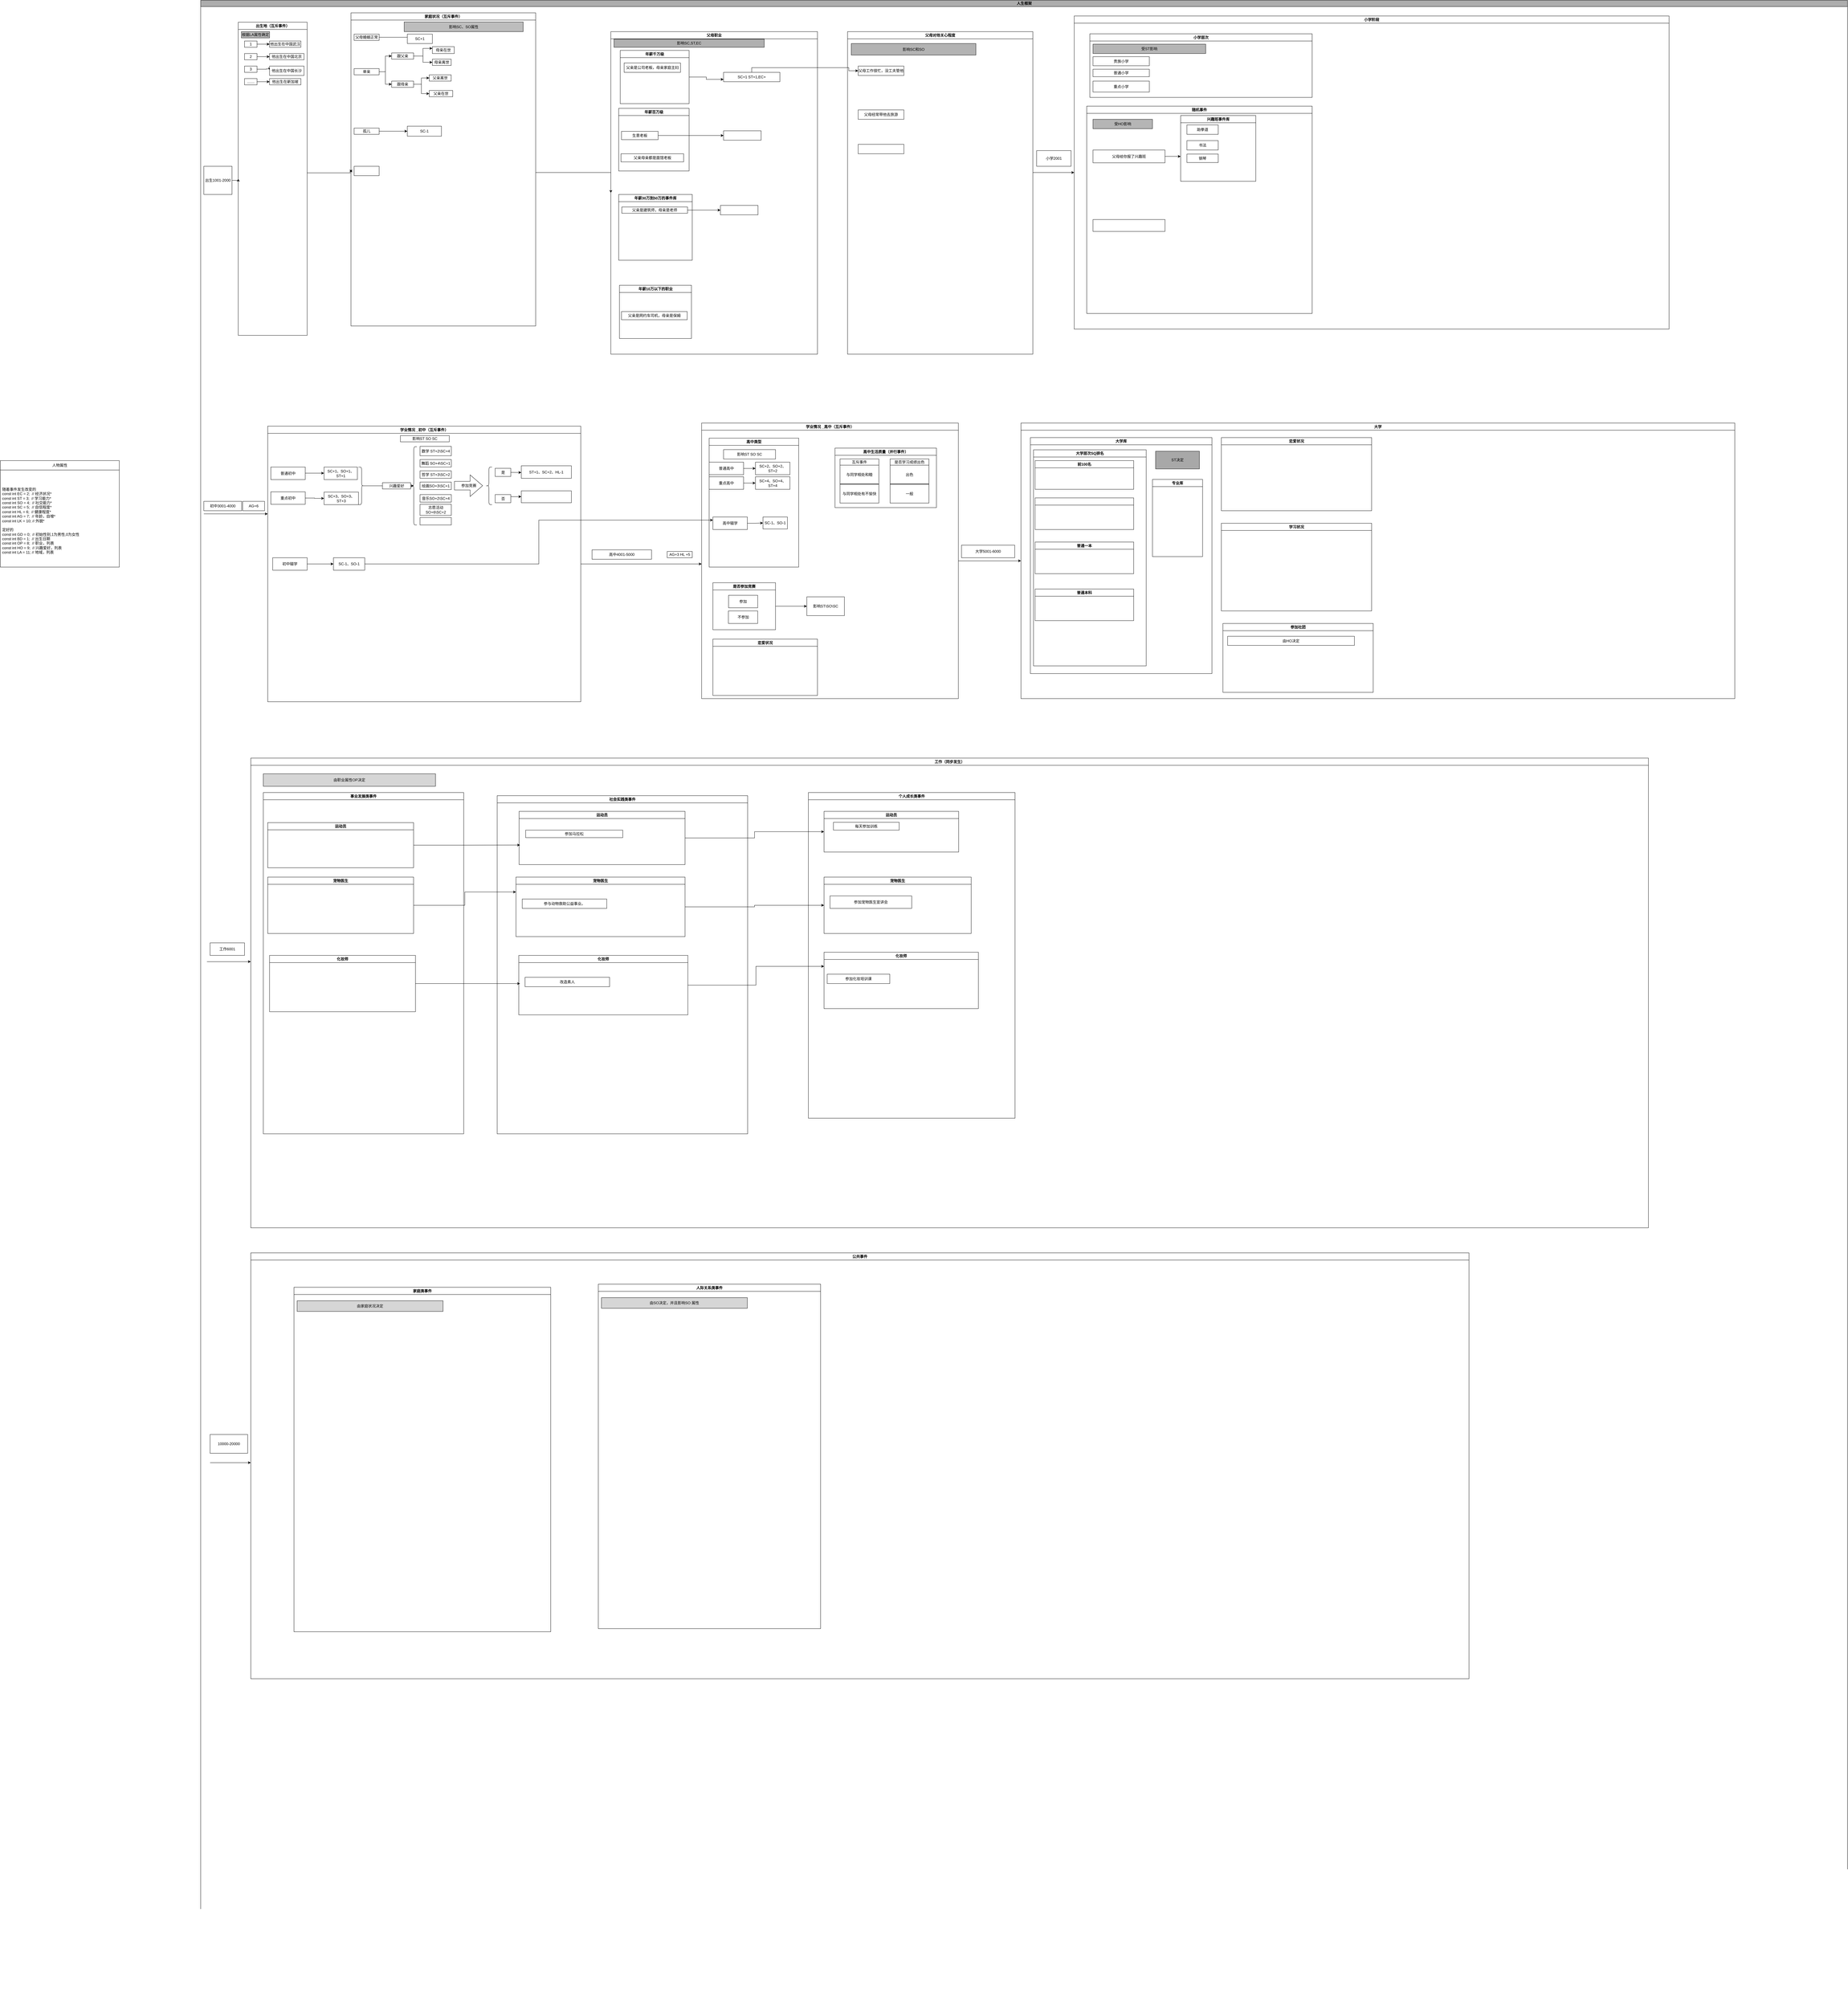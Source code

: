 <mxfile version="24.2.3" type="github" pages="2">
  <diagram id="prtHgNgQTEPvFCAcTncT" name="Page-1">
    <mxGraphModel dx="3514" dy="5543" grid="1" gridSize="10" guides="1" tooltips="1" connect="1" arrows="1" fold="1" page="1" pageScale="1" pageWidth="827" pageHeight="1169" math="0" shadow="0">
      <root>
        <mxCell id="0" />
        <mxCell id="1" parent="0" />
        <mxCell id="dNxyNK7c78bLwvsdeMH5-11" value="人生框架" style="swimlane;html=1;startSize=20;horizontal=1;containerType=tree;glass=0;fillColor=#ADADAD;" parent="1" vertex="1">
          <mxGeometry x="-590" y="-4490" width="5260" height="6410" as="geometry">
            <mxRectangle x="30" y="80" width="60" height="30" as="alternateBounds" />
          </mxGeometry>
        </mxCell>
        <mxCell id="3xpTKajOcH90Fs0mHf4r-176" style="edgeStyle=orthogonalEdgeStyle;rounded=0;orthogonalLoop=1;jettySize=auto;html=1;entryX=0;entryY=0.5;entryDx=0;entryDy=0;" parent="dNxyNK7c78bLwvsdeMH5-11" source="MudpoDrrb5z5fQUpKkfL-1" target="MudpoDrrb5z5fQUpKkfL-9" edge="1">
          <mxGeometry relative="1" as="geometry" />
        </mxCell>
        <mxCell id="MudpoDrrb5z5fQUpKkfL-1" value="出生1001-2000" style="rounded=0;whiteSpace=wrap;html=1;" parent="dNxyNK7c78bLwvsdeMH5-11" vertex="1">
          <mxGeometry x="10" y="530" width="90" height="90" as="geometry" />
        </mxCell>
        <mxCell id="MudpoDrrb5z5fQUpKkfL-32" style="edgeStyle=orthogonalEdgeStyle;rounded=0;orthogonalLoop=1;jettySize=auto;html=1;entryX=0;entryY=0.5;entryDx=0;entryDy=0;" parent="dNxyNK7c78bLwvsdeMH5-11" source="MudpoDrrb5z5fQUpKkfL-9" target="MudpoDrrb5z5fQUpKkfL-13" edge="1">
          <mxGeometry relative="1" as="geometry">
            <Array as="points">
              <mxPoint x="410" y="551" />
              <mxPoint x="410" y="551" />
            </Array>
          </mxGeometry>
        </mxCell>
        <mxCell id="MudpoDrrb5z5fQUpKkfL-9" value="出生地（互斥事件）" style="swimlane;whiteSpace=wrap;html=1;" parent="dNxyNK7c78bLwvsdeMH5-11" vertex="1">
          <mxGeometry x="120" y="70" width="220" height="1000" as="geometry" />
        </mxCell>
        <mxCell id="MudpoDrrb5z5fQUpKkfL-14" value="&lt;div style=&quot;text-align: left;&quot;&gt;&lt;span style=&quot;background-color: initial;&quot;&gt;根据LA属性确定&lt;/span&gt;&lt;/div&gt;" style="rounded=0;whiteSpace=wrap;html=1;fillColor=#BABABA;" parent="MudpoDrrb5z5fQUpKkfL-9" vertex="1">
          <mxGeometry x="10" y="30" width="90" height="20" as="geometry" />
        </mxCell>
        <mxCell id="MudpoDrrb5z5fQUpKkfL-15" value="&lt;span data-sider-select-id=&quot;8ab9b40c-3c96-4c07-bed0-71e44970e470&quot; style=&quot;text-align: left;&quot;&gt;他出生在中国武汉&lt;/span&gt;" style="rounded=0;whiteSpace=wrap;html=1;" parent="MudpoDrrb5z5fQUpKkfL-9" vertex="1">
          <mxGeometry x="100" y="60" width="100" height="20" as="geometry" />
        </mxCell>
        <mxCell id="MudpoDrrb5z5fQUpKkfL-16" value="&lt;span data-sider-select-id=&quot;57ba471b-9bd4-4e0a-aaa9-48354e4debb1&quot; style=&quot;text-align: left;&quot;&gt;他出生在中国北京&lt;/span&gt;" style="rounded=0;whiteSpace=wrap;html=1;" parent="MudpoDrrb5z5fQUpKkfL-9" vertex="1">
          <mxGeometry x="100" y="100" width="110" height="20" as="geometry" />
        </mxCell>
        <mxCell id="MudpoDrrb5z5fQUpKkfL-20" style="edgeStyle=orthogonalEdgeStyle;rounded=0;orthogonalLoop=1;jettySize=auto;html=1;exitX=1;exitY=0.5;exitDx=0;exitDy=0;entryX=0;entryY=0.5;entryDx=0;entryDy=0;" parent="MudpoDrrb5z5fQUpKkfL-9" source="MudpoDrrb5z5fQUpKkfL-17" target="MudpoDrrb5z5fQUpKkfL-15" edge="1">
          <mxGeometry relative="1" as="geometry" />
        </mxCell>
        <mxCell id="MudpoDrrb5z5fQUpKkfL-17" value="1" style="rounded=0;whiteSpace=wrap;html=1;" parent="MudpoDrrb5z5fQUpKkfL-9" vertex="1">
          <mxGeometry x="20" y="60" width="40" height="20" as="geometry" />
        </mxCell>
        <mxCell id="MudpoDrrb5z5fQUpKkfL-21" style="edgeStyle=orthogonalEdgeStyle;rounded=0;orthogonalLoop=1;jettySize=auto;html=1;exitX=1;exitY=0.5;exitDx=0;exitDy=0;entryX=0;entryY=0.5;entryDx=0;entryDy=0;" parent="MudpoDrrb5z5fQUpKkfL-9" source="MudpoDrrb5z5fQUpKkfL-18" target="MudpoDrrb5z5fQUpKkfL-16" edge="1">
          <mxGeometry relative="1" as="geometry" />
        </mxCell>
        <mxCell id="MudpoDrrb5z5fQUpKkfL-18" value="2" style="rounded=0;whiteSpace=wrap;html=1;" parent="MudpoDrrb5z5fQUpKkfL-9" vertex="1">
          <mxGeometry x="20" y="100" width="40" height="20" as="geometry" />
        </mxCell>
        <mxCell id="MudpoDrrb5z5fQUpKkfL-23" style="edgeStyle=orthogonalEdgeStyle;rounded=0;orthogonalLoop=1;jettySize=auto;html=1;exitX=1;exitY=0.5;exitDx=0;exitDy=0;entryX=0;entryY=0.444;entryDx=0;entryDy=0;entryPerimeter=0;" parent="MudpoDrrb5z5fQUpKkfL-9" source="MudpoDrrb5z5fQUpKkfL-19" target="MudpoDrrb5z5fQUpKkfL-22" edge="1">
          <mxGeometry relative="1" as="geometry">
            <Array as="points">
              <mxPoint x="90" y="150" />
              <mxPoint x="90" y="149" />
              <mxPoint x="100" y="149" />
            </Array>
          </mxGeometry>
        </mxCell>
        <mxCell id="MudpoDrrb5z5fQUpKkfL-19" value="3" style="rounded=0;whiteSpace=wrap;html=1;" parent="MudpoDrrb5z5fQUpKkfL-9" vertex="1">
          <mxGeometry x="20" y="140" width="40" height="20" as="geometry" />
        </mxCell>
        <mxCell id="MudpoDrrb5z5fQUpKkfL-22" value="他出生在中国长沙" style="rounded=0;whiteSpace=wrap;html=1;" parent="MudpoDrrb5z5fQUpKkfL-9" vertex="1">
          <mxGeometry x="100" y="140" width="110" height="30" as="geometry" />
        </mxCell>
        <mxCell id="AwiGgJl_Vhv05T7dN4dU-21" style="edgeStyle=orthogonalEdgeStyle;rounded=0;orthogonalLoop=1;jettySize=auto;html=1;entryX=0;entryY=0.5;entryDx=0;entryDy=0;" edge="1" parent="MudpoDrrb5z5fQUpKkfL-9" source="MudpoDrrb5z5fQUpKkfL-27" target="AwiGgJl_Vhv05T7dN4dU-20">
          <mxGeometry relative="1" as="geometry" />
        </mxCell>
        <mxCell id="MudpoDrrb5z5fQUpKkfL-27" value="......." style="rounded=0;whiteSpace=wrap;html=1;" parent="MudpoDrrb5z5fQUpKkfL-9" vertex="1">
          <mxGeometry x="20" y="180" width="40" height="20" as="geometry" />
        </mxCell>
        <mxCell id="AwiGgJl_Vhv05T7dN4dU-20" value="他出生在新加坡" style="rounded=0;whiteSpace=wrap;html=1;" vertex="1" parent="MudpoDrrb5z5fQUpKkfL-9">
          <mxGeometry x="100" y="180" width="100" height="20" as="geometry" />
        </mxCell>
        <mxCell id="3xpTKajOcH90Fs0mHf4r-172" style="edgeStyle=orthogonalEdgeStyle;rounded=0;orthogonalLoop=1;jettySize=auto;html=1;exitX=0;exitY=0.5;exitDx=0;exitDy=0;" parent="dNxyNK7c78bLwvsdeMH5-11" source="MudpoDrrb5z5fQUpKkfL-13" edge="1">
          <mxGeometry relative="1" as="geometry">
            <mxPoint x="480.0" y="550" as="targetPoint" />
          </mxGeometry>
        </mxCell>
        <mxCell id="MudpoDrrb5z5fQUpKkfL-13" value="家庭状况（互斥事件）" style="swimlane;whiteSpace=wrap;html=1;" parent="dNxyNK7c78bLwvsdeMH5-11" vertex="1">
          <mxGeometry x="480" y="40" width="590" height="1000" as="geometry" />
        </mxCell>
        <mxCell id="3xpTKajOcH90Fs0mHf4r-28" style="edgeStyle=orthogonalEdgeStyle;rounded=0;orthogonalLoop=1;jettySize=auto;html=1;entryX=0;entryY=0.75;entryDx=0;entryDy=0;" parent="MudpoDrrb5z5fQUpKkfL-13" source="MudpoDrrb5z5fQUpKkfL-29" target="3xpTKajOcH90Fs0mHf4r-27" edge="1">
          <mxGeometry relative="1" as="geometry">
            <Array as="points">
              <mxPoint x="195" y="78" />
            </Array>
          </mxGeometry>
        </mxCell>
        <mxCell id="MudpoDrrb5z5fQUpKkfL-29" value="父母婚姻正常" style="rounded=0;whiteSpace=wrap;html=1;" parent="MudpoDrrb5z5fQUpKkfL-13" vertex="1">
          <mxGeometry x="10" y="68" width="80" height="20" as="geometry" />
        </mxCell>
        <mxCell id="MudpoDrrb5z5fQUpKkfL-45" style="edgeStyle=orthogonalEdgeStyle;rounded=0;orthogonalLoop=1;jettySize=auto;html=1;entryX=0;entryY=0.5;entryDx=0;entryDy=0;" parent="MudpoDrrb5z5fQUpKkfL-13" source="MudpoDrrb5z5fQUpKkfL-30" target="MudpoDrrb5z5fQUpKkfL-44" edge="1">
          <mxGeometry relative="1" as="geometry" />
        </mxCell>
        <mxCell id="3xpTKajOcH90Fs0mHf4r-134" style="edgeStyle=orthogonalEdgeStyle;rounded=0;orthogonalLoop=1;jettySize=auto;html=1;entryX=0;entryY=0.5;entryDx=0;entryDy=0;" parent="MudpoDrrb5z5fQUpKkfL-13" source="MudpoDrrb5z5fQUpKkfL-30" target="MudpoDrrb5z5fQUpKkfL-47" edge="1">
          <mxGeometry relative="1" as="geometry" />
        </mxCell>
        <mxCell id="MudpoDrrb5z5fQUpKkfL-30" value="单亲" style="rounded=0;whiteSpace=wrap;html=1;" parent="MudpoDrrb5z5fQUpKkfL-13" vertex="1">
          <mxGeometry x="10" y="178" width="80" height="20" as="geometry" />
        </mxCell>
        <mxCell id="MudpoDrrb5z5fQUpKkfL-34" value="母亲在世" style="rounded=0;whiteSpace=wrap;html=1;" parent="MudpoDrrb5z5fQUpKkfL-13" vertex="1">
          <mxGeometry x="260" y="108" width="70" height="22" as="geometry" />
        </mxCell>
        <mxCell id="MudpoDrrb5z5fQUpKkfL-40" value="母亲离世" style="rounded=0;whiteSpace=wrap;html=1;" parent="MudpoDrrb5z5fQUpKkfL-13" vertex="1">
          <mxGeometry x="260" y="148" width="60" height="20" as="geometry" />
        </mxCell>
        <mxCell id="MudpoDrrb5z5fQUpKkfL-41" value="父亲离世" style="rounded=0;whiteSpace=wrap;html=1;" parent="MudpoDrrb5z5fQUpKkfL-13" vertex="1">
          <mxGeometry x="250" y="198" width="70" height="20" as="geometry" />
        </mxCell>
        <mxCell id="3xpTKajOcH90Fs0mHf4r-30" style="edgeStyle=orthogonalEdgeStyle;rounded=0;orthogonalLoop=1;jettySize=auto;html=1;entryX=0;entryY=0.5;entryDx=0;entryDy=0;" parent="MudpoDrrb5z5fQUpKkfL-13" source="MudpoDrrb5z5fQUpKkfL-42" target="3xpTKajOcH90Fs0mHf4r-29" edge="1">
          <mxGeometry relative="1" as="geometry">
            <Array as="points">
              <mxPoint x="170" y="378" />
            </Array>
          </mxGeometry>
        </mxCell>
        <mxCell id="MudpoDrrb5z5fQUpKkfL-42" value="孤儿" style="rounded=0;whiteSpace=wrap;html=1;" parent="MudpoDrrb5z5fQUpKkfL-13" vertex="1">
          <mxGeometry x="10" y="368" width="80" height="20" as="geometry" />
        </mxCell>
        <mxCell id="MudpoDrrb5z5fQUpKkfL-51" style="edgeStyle=orthogonalEdgeStyle;rounded=0;orthogonalLoop=1;jettySize=auto;html=1;entryX=0;entryY=0.25;entryDx=0;entryDy=0;" parent="MudpoDrrb5z5fQUpKkfL-13" source="MudpoDrrb5z5fQUpKkfL-44" target="MudpoDrrb5z5fQUpKkfL-34" edge="1">
          <mxGeometry relative="1" as="geometry">
            <mxPoint x="230" y="113" as="targetPoint" />
          </mxGeometry>
        </mxCell>
        <mxCell id="MudpoDrrb5z5fQUpKkfL-52" style="edgeStyle=orthogonalEdgeStyle;rounded=0;orthogonalLoop=1;jettySize=auto;html=1;" parent="MudpoDrrb5z5fQUpKkfL-13" source="MudpoDrrb5z5fQUpKkfL-44" target="MudpoDrrb5z5fQUpKkfL-40" edge="1">
          <mxGeometry relative="1" as="geometry" />
        </mxCell>
        <mxCell id="MudpoDrrb5z5fQUpKkfL-44" value="跟父亲" style="rounded=0;whiteSpace=wrap;html=1;" parent="MudpoDrrb5z5fQUpKkfL-13" vertex="1">
          <mxGeometry x="130" y="128" width="70" height="20" as="geometry" />
        </mxCell>
        <mxCell id="MudpoDrrb5z5fQUpKkfL-53" style="edgeStyle=orthogonalEdgeStyle;rounded=0;orthogonalLoop=1;jettySize=auto;html=1;entryX=0;entryY=0.5;entryDx=0;entryDy=0;" parent="MudpoDrrb5z5fQUpKkfL-13" source="MudpoDrrb5z5fQUpKkfL-47" target="MudpoDrrb5z5fQUpKkfL-41" edge="1">
          <mxGeometry relative="1" as="geometry" />
        </mxCell>
        <mxCell id="MudpoDrrb5z5fQUpKkfL-54" style="edgeStyle=orthogonalEdgeStyle;rounded=0;orthogonalLoop=1;jettySize=auto;html=1;entryX=0;entryY=0.5;entryDx=0;entryDy=0;" parent="MudpoDrrb5z5fQUpKkfL-13" source="MudpoDrrb5z5fQUpKkfL-47" target="MudpoDrrb5z5fQUpKkfL-50" edge="1">
          <mxGeometry relative="1" as="geometry" />
        </mxCell>
        <mxCell id="MudpoDrrb5z5fQUpKkfL-47" value="跟母亲" style="rounded=0;whiteSpace=wrap;html=1;" parent="MudpoDrrb5z5fQUpKkfL-13" vertex="1">
          <mxGeometry x="130" y="218" width="70" height="20" as="geometry" />
        </mxCell>
        <mxCell id="MudpoDrrb5z5fQUpKkfL-50" value="父亲在世" style="rounded=0;whiteSpace=wrap;html=1;" parent="MudpoDrrb5z5fQUpKkfL-13" vertex="1">
          <mxGeometry x="250" y="248" width="75" height="20" as="geometry" />
        </mxCell>
        <mxCell id="3xpTKajOcH90Fs0mHf4r-26" value="影响SC、SO属性" style="rounded=0;whiteSpace=wrap;html=1;fillColor=#BDBDBD;" parent="MudpoDrrb5z5fQUpKkfL-13" vertex="1">
          <mxGeometry x="170" y="29" width="380" height="31" as="geometry" />
        </mxCell>
        <mxCell id="3xpTKajOcH90Fs0mHf4r-27" value="SC+1" style="rounded=0;whiteSpace=wrap;html=1;" parent="MudpoDrrb5z5fQUpKkfL-13" vertex="1">
          <mxGeometry x="180" y="68" width="80" height="30" as="geometry" />
        </mxCell>
        <mxCell id="3xpTKajOcH90Fs0mHf4r-29" value="SC-1" style="rounded=0;whiteSpace=wrap;html=1;" parent="MudpoDrrb5z5fQUpKkfL-13" vertex="1">
          <mxGeometry x="180" y="362" width="109" height="32" as="geometry" />
        </mxCell>
        <mxCell id="AwiGgJl_Vhv05T7dN4dU-12" value="" style="rounded=0;whiteSpace=wrap;html=1;" vertex="1" parent="MudpoDrrb5z5fQUpKkfL-13">
          <mxGeometry x="10" y="490" width="80" height="30" as="geometry" />
        </mxCell>
        <mxCell id="3xpTKajOcH90Fs0mHf4r-62" style="edgeStyle=orthogonalEdgeStyle;rounded=0;orthogonalLoop=1;jettySize=auto;html=1;entryX=0;entryY=0.5;entryDx=0;entryDy=0;" parent="dNxyNK7c78bLwvsdeMH5-11" source="3xpTKajOcH90Fs0mHf4r-11" target="3xpTKajOcH90Fs0mHf4r-61" edge="1">
          <mxGeometry relative="1" as="geometry">
            <Array as="points">
              <mxPoint x="2710" y="550" />
            </Array>
          </mxGeometry>
        </mxCell>
        <mxCell id="3xpTKajOcH90Fs0mHf4r-11" value="父母对他关心程度" style="swimlane;whiteSpace=wrap;html=1;" parent="dNxyNK7c78bLwvsdeMH5-11" vertex="1">
          <mxGeometry x="2066" y="100" width="592" height="1030" as="geometry" />
        </mxCell>
        <mxCell id="3xpTKajOcH90Fs0mHf4r-57" value="影响SC和SO" style="rounded=0;whiteSpace=wrap;html=1;fillColor=#B3B3B3;" parent="3xpTKajOcH90Fs0mHf4r-11" vertex="1">
          <mxGeometry x="12" y="38" width="398" height="37" as="geometry" />
        </mxCell>
        <mxCell id="3xpTKajOcH90Fs0mHf4r-58" value="父母经常带他去旅游" style="rounded=0;whiteSpace=wrap;html=1;" parent="3xpTKajOcH90Fs0mHf4r-11" vertex="1">
          <mxGeometry x="34" y="250" width="146" height="30" as="geometry" />
        </mxCell>
        <mxCell id="3xpTKajOcH90Fs0mHf4r-59" value="父母工作很忙，没工夫管他" style="rounded=0;whiteSpace=wrap;html=1;" parent="3xpTKajOcH90Fs0mHf4r-11" vertex="1">
          <mxGeometry x="34" y="110" width="146" height="30" as="geometry" />
        </mxCell>
        <mxCell id="3xpTKajOcH90Fs0mHf4r-142" value="" style="rounded=0;whiteSpace=wrap;html=1;" parent="3xpTKajOcH90Fs0mHf4r-11" vertex="1">
          <mxGeometry x="34" y="360" width="146" height="30" as="geometry" />
        </mxCell>
        <mxCell id="MudpoDrrb5z5fQUpKkfL-58" value="父母职业" style="swimlane;whiteSpace=wrap;html=1;" parent="dNxyNK7c78bLwvsdeMH5-11" vertex="1">
          <mxGeometry x="1310" y="100" width="660" height="1030" as="geometry" />
        </mxCell>
        <mxCell id="3xpTKajOcH90Fs0mHf4r-144" style="edgeStyle=orthogonalEdgeStyle;rounded=0;orthogonalLoop=1;jettySize=auto;html=1;entryX=0;entryY=0.5;entryDx=0;entryDy=0;" parent="MudpoDrrb5z5fQUpKkfL-58" source="3xpTKajOcH90Fs0mHf4r-1" target="3xpTKajOcH90Fs0mHf4r-53" edge="1">
          <mxGeometry relative="1" as="geometry" />
        </mxCell>
        <mxCell id="3xpTKajOcH90Fs0mHf4r-20" value="影响SC,ST,EC" style="rounded=0;whiteSpace=wrap;html=1;fillColor=#B0B0B0;" parent="MudpoDrrb5z5fQUpKkfL-58" vertex="1">
          <mxGeometry x="10" y="24" width="480" height="26" as="geometry" />
        </mxCell>
        <mxCell id="3xpTKajOcH90Fs0mHf4r-36" value="SC+1 ST+1,EC+" style="rounded=0;whiteSpace=wrap;html=1;" parent="MudpoDrrb5z5fQUpKkfL-58" vertex="1">
          <mxGeometry x="360" y="130" width="180" height="30" as="geometry" />
        </mxCell>
        <mxCell id="3xpTKajOcH90Fs0mHf4r-52" value="" style="rounded=0;whiteSpace=wrap;html=1;" parent="MudpoDrrb5z5fQUpKkfL-58" vertex="1">
          <mxGeometry x="360" y="316.75" width="120" height="30" as="geometry" />
        </mxCell>
        <mxCell id="3xpTKajOcH90Fs0mHf4r-212" style="edgeStyle=orthogonalEdgeStyle;rounded=0;orthogonalLoop=1;jettySize=auto;html=1;entryX=0;entryY=0.75;entryDx=0;entryDy=0;" parent="MudpoDrrb5z5fQUpKkfL-58" source="3xpTKajOcH90Fs0mHf4r-211" target="3xpTKajOcH90Fs0mHf4r-36" edge="1">
          <mxGeometry relative="1" as="geometry" />
        </mxCell>
        <mxCell id="3xpTKajOcH90Fs0mHf4r-211" value="年薪千万级" style="swimlane;whiteSpace=wrap;html=1;" parent="MudpoDrrb5z5fQUpKkfL-58" vertex="1">
          <mxGeometry x="30" y="60" width="220" height="170" as="geometry" />
        </mxCell>
        <mxCell id="3xpTKajOcH90Fs0mHf4r-2" value="&lt;div style=&quot;text-align: left;&quot;&gt;&lt;span data-sider-select-id=&quot;4fd8bd93-ea96-4848-851b-377dffebbbf2&quot; style=&quot;background-color: initial;&quot;&gt;父亲是公司老板，母亲家庭主妇&lt;/span&gt;&lt;/div&gt;" style="rounded=0;whiteSpace=wrap;html=1;" parent="3xpTKajOcH90Fs0mHf4r-211" vertex="1">
          <mxGeometry x="12.5" y="40" width="180" height="30" as="geometry" />
        </mxCell>
        <mxCell id="3xpTKajOcH90Fs0mHf4r-215" value="年薪百万级" style="swimlane;whiteSpace=wrap;html=1;" parent="MudpoDrrb5z5fQUpKkfL-58" vertex="1">
          <mxGeometry x="25" y="245" width="225" height="200" as="geometry" />
        </mxCell>
        <mxCell id="3xpTKajOcH90Fs0mHf4r-19" value="生意老板" style="rounded=0;whiteSpace=wrap;html=1;" parent="3xpTKajOcH90Fs0mHf4r-215" vertex="1">
          <mxGeometry x="9" y="73.5" width="117" height="26.5" as="geometry" />
        </mxCell>
        <mxCell id="3xpTKajOcH90Fs0mHf4r-9" value="父亲母亲都是面馆老板" style="rounded=0;whiteSpace=wrap;html=1;" parent="3xpTKajOcH90Fs0mHf4r-215" vertex="1">
          <mxGeometry x="7.5" y="145" width="200" height="26" as="geometry" />
        </mxCell>
        <mxCell id="3xpTKajOcH90Fs0mHf4r-214" value="年薪10万以下的职业" style="swimlane;whiteSpace=wrap;html=1;" parent="MudpoDrrb5z5fQUpKkfL-58" vertex="1">
          <mxGeometry x="27.5" y="810" width="230" height="170" as="geometry" />
        </mxCell>
        <mxCell id="3xpTKajOcH90Fs0mHf4r-31" value="父亲是网约车司机，母亲是保姆" style="rounded=0;whiteSpace=wrap;html=1;" parent="3xpTKajOcH90Fs0mHf4r-214" vertex="1">
          <mxGeometry x="6.5" y="84" width="210" height="26" as="geometry" />
        </mxCell>
        <mxCell id="3xpTKajOcH90Fs0mHf4r-53" value="" style="rounded=0;whiteSpace=wrap;html=1;" parent="MudpoDrrb5z5fQUpKkfL-58" vertex="1">
          <mxGeometry x="350" y="555" width="120" height="30" as="geometry" />
        </mxCell>
        <mxCell id="3xpTKajOcH90Fs0mHf4r-220" style="edgeStyle=orthogonalEdgeStyle;rounded=0;orthogonalLoop=1;jettySize=auto;html=1;" parent="MudpoDrrb5z5fQUpKkfL-58" source="3xpTKajOcH90Fs0mHf4r-19" target="3xpTKajOcH90Fs0mHf4r-52" edge="1">
          <mxGeometry relative="1" as="geometry" />
        </mxCell>
        <mxCell id="AwiGgJl_Vhv05T7dN4dU-17" value="年薪30万到50万的事件库" style="swimlane;whiteSpace=wrap;html=1;" vertex="1" parent="MudpoDrrb5z5fQUpKkfL-58">
          <mxGeometry x="25" y="520" width="235" height="210" as="geometry" />
        </mxCell>
        <mxCell id="3xpTKajOcH90Fs0mHf4r-1" value="&lt;div style=&quot;text-align: left;&quot;&gt;&lt;span data-sider-select-id=&quot;04bffa22-8ec7-496b-b34b-c7c8da4b1314&quot; style=&quot;background-color: initial;&quot;&gt;父亲是建筑师，母亲是老师&lt;/span&gt;&lt;/div&gt;" style="rounded=0;whiteSpace=wrap;html=1;" parent="AwiGgJl_Vhv05T7dN4dU-17" vertex="1">
          <mxGeometry x="10" y="40" width="210" height="20" as="geometry" />
        </mxCell>
        <mxCell id="MudpoDrrb5z5fQUpKkfL-60" style="edgeStyle=orthogonalEdgeStyle;rounded=0;orthogonalLoop=1;jettySize=auto;html=1;entryX=0;entryY=0.5;entryDx=0;entryDy=0;" parent="dNxyNK7c78bLwvsdeMH5-11" source="MudpoDrrb5z5fQUpKkfL-13" target="MudpoDrrb5z5fQUpKkfL-58" edge="1">
          <mxGeometry relative="1" as="geometry">
            <Array as="points">
              <mxPoint x="1310" y="550" />
            </Array>
          </mxGeometry>
        </mxCell>
        <mxCell id="3xpTKajOcH90Fs0mHf4r-61" value="小学阶段" style="swimlane;whiteSpace=wrap;html=1;" parent="dNxyNK7c78bLwvsdeMH5-11" vertex="1">
          <mxGeometry x="2790" y="50" width="1900" height="1000" as="geometry" />
        </mxCell>
        <mxCell id="3xpTKajOcH90Fs0mHf4r-63" value="小学层次" style="swimlane;whiteSpace=wrap;html=1;" parent="3xpTKajOcH90Fs0mHf4r-61" vertex="1">
          <mxGeometry x="50" y="57" width="710" height="203" as="geometry" />
        </mxCell>
        <mxCell id="3xpTKajOcH90Fs0mHf4r-65" value="普通小学" style="rounded=0;whiteSpace=wrap;html=1;" parent="3xpTKajOcH90Fs0mHf4r-63" vertex="1">
          <mxGeometry x="10" y="113" width="180" height="24" as="geometry" />
        </mxCell>
        <mxCell id="3xpTKajOcH90Fs0mHf4r-130" value="贵族小学" style="rounded=0;whiteSpace=wrap;html=1;" parent="3xpTKajOcH90Fs0mHf4r-63" vertex="1">
          <mxGeometry x="10" y="73" width="180" height="29" as="geometry" />
        </mxCell>
        <mxCell id="3xpTKajOcH90Fs0mHf4r-137" value="重点小学" style="rounded=0;whiteSpace=wrap;html=1;" parent="3xpTKajOcH90Fs0mHf4r-63" vertex="1">
          <mxGeometry x="10" y="151" width="180" height="35" as="geometry" />
        </mxCell>
        <mxCell id="3xpTKajOcH90Fs0mHf4r-207" value="受ST影响" style="rounded=0;whiteSpace=wrap;html=1;fillColor=#B5B5B5;" parent="3xpTKajOcH90Fs0mHf4r-63" vertex="1">
          <mxGeometry x="10" y="33" width="360" height="30" as="geometry" />
        </mxCell>
        <mxCell id="3xpTKajOcH90Fs0mHf4r-132" value="随机事件" style="swimlane;whiteSpace=wrap;html=1;" parent="3xpTKajOcH90Fs0mHf4r-61" vertex="1">
          <mxGeometry x="40" y="288" width="720" height="662" as="geometry" />
        </mxCell>
        <mxCell id="3xpTKajOcH90Fs0mHf4r-209" style="edgeStyle=orthogonalEdgeStyle;rounded=0;orthogonalLoop=1;jettySize=auto;html=1;" parent="3xpTKajOcH90Fs0mHf4r-132" source="3xpTKajOcH90Fs0mHf4r-148" edge="1">
          <mxGeometry relative="1" as="geometry">
            <mxPoint x="300" y="160.5" as="targetPoint" />
          </mxGeometry>
        </mxCell>
        <mxCell id="3xpTKajOcH90Fs0mHf4r-148" value="父母给你报了兴趣班" style="rounded=0;whiteSpace=wrap;html=1;" parent="3xpTKajOcH90Fs0mHf4r-132" vertex="1">
          <mxGeometry x="20" y="140" width="230" height="41" as="geometry" />
        </mxCell>
        <mxCell id="3xpTKajOcH90Fs0mHf4r-157" value="书法" style="rounded=0;whiteSpace=wrap;html=1;" parent="3xpTKajOcH90Fs0mHf4r-132" vertex="1">
          <mxGeometry x="320" y="110" width="100" height="30" as="geometry" />
        </mxCell>
        <mxCell id="3xpTKajOcH90Fs0mHf4r-158" value="钢琴" style="rounded=0;whiteSpace=wrap;html=1;" parent="3xpTKajOcH90Fs0mHf4r-132" vertex="1">
          <mxGeometry x="320" y="153" width="100" height="27" as="geometry" />
        </mxCell>
        <mxCell id="3xpTKajOcH90Fs0mHf4r-208" value="兴趣班事件库" style="swimlane;whiteSpace=wrap;html=1;" parent="3xpTKajOcH90Fs0mHf4r-132" vertex="1">
          <mxGeometry x="300" y="30" width="240" height="210" as="geometry" />
        </mxCell>
        <mxCell id="3xpTKajOcH90Fs0mHf4r-156" value="跆拳道" style="rounded=0;whiteSpace=wrap;html=1;" parent="3xpTKajOcH90Fs0mHf4r-208" vertex="1">
          <mxGeometry x="20" y="30" width="100" height="30" as="geometry" />
        </mxCell>
        <mxCell id="3xpTKajOcH90Fs0mHf4r-210" value="" style="rounded=0;whiteSpace=wrap;html=1;" parent="3xpTKajOcH90Fs0mHf4r-132" vertex="1">
          <mxGeometry x="20" y="362" width="230" height="38" as="geometry" />
        </mxCell>
        <mxCell id="3xpTKajOcH90Fs0mHf4r-221" value="受HO影响" style="rounded=0;whiteSpace=wrap;html=1;fillColor=#B5B5B5;" parent="3xpTKajOcH90Fs0mHf4r-132" vertex="1">
          <mxGeometry x="20" y="42" width="190" height="30" as="geometry" />
        </mxCell>
        <mxCell id="3xpTKajOcH90Fs0mHf4r-66" style="edgeStyle=orthogonalEdgeStyle;rounded=0;orthogonalLoop=1;jettySize=auto;html=1;entryX=0;entryY=0.5;entryDx=0;entryDy=0;" parent="dNxyNK7c78bLwvsdeMH5-11" source="3xpTKajOcH90Fs0mHf4r-36" target="3xpTKajOcH90Fs0mHf4r-59" edge="1">
          <mxGeometry relative="1" as="geometry">
            <Array as="points">
              <mxPoint x="2070" y="215" />
            </Array>
          </mxGeometry>
        </mxCell>
        <mxCell id="3xpTKajOcH90Fs0mHf4r-68" style="edgeStyle=orthogonalEdgeStyle;rounded=0;orthogonalLoop=1;jettySize=auto;html=1;exitX=1;exitY=0.5;exitDx=0;exitDy=0;" parent="dNxyNK7c78bLwvsdeMH5-11" source="3xpTKajOcH90Fs0mHf4r-70" edge="1">
          <mxGeometry relative="1" as="geometry">
            <mxPoint x="1600" y="1800" as="targetPoint" />
            <Array as="points">
              <mxPoint x="1354" y="1800" />
            </Array>
          </mxGeometry>
        </mxCell>
        <mxCell id="3xpTKajOcH90Fs0mHf4r-70" value="学业情况 _初中（互斥事件）" style="swimlane;whiteSpace=wrap;html=1;" parent="dNxyNK7c78bLwvsdeMH5-11" vertex="1">
          <mxGeometry x="214" y="1360" width="1000" height="880" as="geometry" />
        </mxCell>
        <mxCell id="3xpTKajOcH90Fs0mHf4r-71" value="影响ST SO SC" style="rounded=0;whiteSpace=wrap;html=1;" parent="3xpTKajOcH90Fs0mHf4r-70" vertex="1">
          <mxGeometry x="424" y="30" width="156" height="20" as="geometry" />
        </mxCell>
        <mxCell id="3xpTKajOcH90Fs0mHf4r-72" value="" style="edgeStyle=orthogonalEdgeStyle;rounded=0;orthogonalLoop=1;jettySize=auto;html=1;" parent="3xpTKajOcH90Fs0mHf4r-70" target="3xpTKajOcH90Fs0mHf4r-74" edge="1">
          <mxGeometry relative="1" as="geometry">
            <mxPoint x="120" y="150" as="sourcePoint" />
          </mxGeometry>
        </mxCell>
        <mxCell id="3xpTKajOcH90Fs0mHf4r-73" value="普通初中" style="rounded=0;whiteSpace=wrap;html=1;" parent="3xpTKajOcH90Fs0mHf4r-70" vertex="1">
          <mxGeometry x="10" y="130.5" width="110" height="40" as="geometry" />
        </mxCell>
        <mxCell id="3xpTKajOcH90Fs0mHf4r-74" value="SC+1、SO+1、ST+1" style="rounded=0;whiteSpace=wrap;html=1;" parent="3xpTKajOcH90Fs0mHf4r-70" vertex="1">
          <mxGeometry x="180" y="130.5" width="106.5" height="40" as="geometry" />
        </mxCell>
        <mxCell id="3xpTKajOcH90Fs0mHf4r-75" value="" style="edgeStyle=orthogonalEdgeStyle;rounded=0;orthogonalLoop=1;jettySize=auto;html=1;" parent="3xpTKajOcH90Fs0mHf4r-70" source="3xpTKajOcH90Fs0mHf4r-76" target="3xpTKajOcH90Fs0mHf4r-77" edge="1">
          <mxGeometry relative="1" as="geometry" />
        </mxCell>
        <mxCell id="3xpTKajOcH90Fs0mHf4r-76" value="重点初中" style="rounded=0;whiteSpace=wrap;html=1;" parent="3xpTKajOcH90Fs0mHf4r-70" vertex="1">
          <mxGeometry x="10" y="209.5" width="110" height="40" as="geometry" />
        </mxCell>
        <mxCell id="3xpTKajOcH90Fs0mHf4r-77" value="SC+3、SO+3、ST+3" style="rounded=0;whiteSpace=wrap;html=1;" parent="3xpTKajOcH90Fs0mHf4r-70" vertex="1">
          <mxGeometry x="180" y="210.5" width="110" height="40" as="geometry" />
        </mxCell>
        <mxCell id="3xpTKajOcH90Fs0mHf4r-78" value="" style="shape=curlyBracket;whiteSpace=wrap;html=1;rounded=1;flipH=1;labelPosition=right;verticalLabelPosition=middle;align=left;verticalAlign=middle;" parent="3xpTKajOcH90Fs0mHf4r-70" vertex="1">
          <mxGeometry x="290" y="130.5" width="20" height="120" as="geometry" />
        </mxCell>
        <mxCell id="3xpTKajOcH90Fs0mHf4r-79" value="" style="endArrow=classic;html=1;rounded=0;exitX=0.1;exitY=0.5;exitDx=0;exitDy=0;exitPerimeter=0;" parent="3xpTKajOcH90Fs0mHf4r-70" source="3xpTKajOcH90Fs0mHf4r-78" edge="1">
          <mxGeometry width="50" height="50" relative="1" as="geometry">
            <mxPoint x="646.5" y="294.5" as="sourcePoint" />
            <mxPoint x="466.5" y="190.5" as="targetPoint" />
          </mxGeometry>
        </mxCell>
        <mxCell id="3xpTKajOcH90Fs0mHf4r-80" value="兴趣爱好" style="rounded=0;whiteSpace=wrap;html=1;" parent="3xpTKajOcH90Fs0mHf4r-70" vertex="1">
          <mxGeometry x="366.5" y="180.5" width="90" height="20" as="geometry" />
        </mxCell>
        <mxCell id="3xpTKajOcH90Fs0mHf4r-81" value="" style="shape=curlyBracket;whiteSpace=wrap;html=1;rounded=1;labelPosition=left;verticalLabelPosition=middle;align=right;verticalAlign=middle;" parent="3xpTKajOcH90Fs0mHf4r-70" vertex="1">
          <mxGeometry x="456.5" y="65.5" width="20" height="250" as="geometry" />
        </mxCell>
        <mxCell id="3xpTKajOcH90Fs0mHf4r-82" value="数学 ST+2\SC+4" style="rounded=0;whiteSpace=wrap;html=1;" parent="3xpTKajOcH90Fs0mHf4r-70" vertex="1">
          <mxGeometry x="486.5" y="64.5" width="100" height="30" as="geometry" />
        </mxCell>
        <mxCell id="3xpTKajOcH90Fs0mHf4r-83" value="舞蹈 SO+4\SC+1" style="rounded=0;whiteSpace=wrap;html=1;" parent="3xpTKajOcH90Fs0mHf4r-70" vertex="1">
          <mxGeometry x="486.5" y="106.5" width="100" height="24" as="geometry" />
        </mxCell>
        <mxCell id="3xpTKajOcH90Fs0mHf4r-84" value="哲学 ST+3\SC+2" style="rounded=0;whiteSpace=wrap;html=1;" parent="3xpTKajOcH90Fs0mHf4r-70" vertex="1">
          <mxGeometry x="486.5" y="142.5" width="100" height="24" as="geometry" />
        </mxCell>
        <mxCell id="3xpTKajOcH90Fs0mHf4r-85" value="绘画SO+3\SC+1" style="rounded=0;whiteSpace=wrap;html=1;" parent="3xpTKajOcH90Fs0mHf4r-70" vertex="1">
          <mxGeometry x="486.5" y="178.5" width="100" height="24" as="geometry" />
        </mxCell>
        <mxCell id="3xpTKajOcH90Fs0mHf4r-86" value="音乐SO+2\SC+4" style="rounded=0;whiteSpace=wrap;html=1;" parent="3xpTKajOcH90Fs0mHf4r-70" vertex="1">
          <mxGeometry x="486.5" y="218.5" width="100" height="24" as="geometry" />
        </mxCell>
        <mxCell id="3xpTKajOcH90Fs0mHf4r-87" value="志愿活动SO+6\SC+2" style="rounded=0;whiteSpace=wrap;html=1;" parent="3xpTKajOcH90Fs0mHf4r-70" vertex="1">
          <mxGeometry x="486.5" y="249.5" width="100" height="35.5" as="geometry" />
        </mxCell>
        <mxCell id="3xpTKajOcH90Fs0mHf4r-88" value="" style="rounded=0;whiteSpace=wrap;html=1;" parent="3xpTKajOcH90Fs0mHf4r-70" vertex="1">
          <mxGeometry x="486.5" y="291.5" width="100" height="24" as="geometry" />
        </mxCell>
        <mxCell id="3xpTKajOcH90Fs0mHf4r-89" value="参加竞赛" style="html=1;shadow=0;dashed=0;align=center;verticalAlign=middle;shape=mxgraph.arrows2.arrow;dy=0.6;dx=40;notch=0;" parent="3xpTKajOcH90Fs0mHf4r-70" vertex="1">
          <mxGeometry x="596.5" y="155.5" width="90" height="69" as="geometry" />
        </mxCell>
        <mxCell id="3xpTKajOcH90Fs0mHf4r-90" value="" style="shape=curlyBracket;whiteSpace=wrap;html=1;rounded=1;labelPosition=left;verticalLabelPosition=middle;align=right;verticalAlign=middle;" parent="3xpTKajOcH90Fs0mHf4r-70" vertex="1">
          <mxGeometry x="696.5" y="130.5" width="20" height="120" as="geometry" />
        </mxCell>
        <mxCell id="3xpTKajOcH90Fs0mHf4r-91" value="是" style="whiteSpace=wrap;html=1;" parent="3xpTKajOcH90Fs0mHf4r-70" vertex="1">
          <mxGeometry x="726.5" y="134.5" width="50" height="26" as="geometry" />
        </mxCell>
        <mxCell id="3xpTKajOcH90Fs0mHf4r-92" value="否" style="whiteSpace=wrap;html=1;" parent="3xpTKajOcH90Fs0mHf4r-70" vertex="1">
          <mxGeometry x="726.5" y="218.5" width="50" height="26" as="geometry" />
        </mxCell>
        <mxCell id="3xpTKajOcH90Fs0mHf4r-93" value="ST+1、SC+2、HL-1" style="rounded=0;whiteSpace=wrap;html=1;" parent="3xpTKajOcH90Fs0mHf4r-70" vertex="1">
          <mxGeometry x="810" y="126.5" width="160" height="40" as="geometry" />
        </mxCell>
        <mxCell id="3xpTKajOcH90Fs0mHf4r-94" value="" style="endArrow=classic;html=1;rounded=0;exitX=1;exitY=0.25;exitDx=0;exitDy=0;" parent="3xpTKajOcH90Fs0mHf4r-70" source="3xpTKajOcH90Fs0mHf4r-92" edge="1">
          <mxGeometry width="50" height="50" relative="1" as="geometry">
            <mxPoint x="786.5" y="230.5" as="sourcePoint" />
            <mxPoint x="810" y="225" as="targetPoint" />
          </mxGeometry>
        </mxCell>
        <mxCell id="3xpTKajOcH90Fs0mHf4r-95" value="" style="rounded=0;whiteSpace=wrap;html=1;" parent="3xpTKajOcH90Fs0mHf4r-70" vertex="1">
          <mxGeometry x="810" y="206.5" width="160" height="38" as="geometry" />
        </mxCell>
        <mxCell id="3xpTKajOcH90Fs0mHf4r-96" value="" style="endArrow=classic;html=1;rounded=0;exitX=1;exitY=0.5;exitDx=0;exitDy=0;" parent="3xpTKajOcH90Fs0mHf4r-70" source="3xpTKajOcH90Fs0mHf4r-91" edge="1">
          <mxGeometry width="50" height="50" relative="1" as="geometry">
            <mxPoint x="796.5" y="184.5" as="sourcePoint" />
            <mxPoint x="810" y="148" as="targetPoint" />
          </mxGeometry>
        </mxCell>
        <mxCell id="3xpTKajOcH90Fs0mHf4r-125" value="初中辍学" style="rounded=0;whiteSpace=wrap;html=1;" parent="3xpTKajOcH90Fs0mHf4r-70" vertex="1">
          <mxGeometry x="16" y="420" width="110" height="40" as="geometry" />
        </mxCell>
        <mxCell id="3xpTKajOcH90Fs0mHf4r-126" value="SC-1、SO-1" style="rounded=0;whiteSpace=wrap;html=1;" parent="3xpTKajOcH90Fs0mHf4r-70" vertex="1">
          <mxGeometry x="210" y="420" width="100" height="40" as="geometry" />
        </mxCell>
        <mxCell id="3xpTKajOcH90Fs0mHf4r-124" value="" style="edgeStyle=orthogonalEdgeStyle;rounded=0;orthogonalLoop=1;jettySize=auto;html=1;" parent="3xpTKajOcH90Fs0mHf4r-70" source="3xpTKajOcH90Fs0mHf4r-125" target="3xpTKajOcH90Fs0mHf4r-126" edge="1">
          <mxGeometry relative="1" as="geometry" />
        </mxCell>
        <mxCell id="3xpTKajOcH90Fs0mHf4r-97" value="学业情况 _高中（互斥事件）" style="swimlane;whiteSpace=wrap;html=1;startSize=23;" parent="dNxyNK7c78bLwvsdeMH5-11" vertex="1">
          <mxGeometry x="1600" y="1350" width="820" height="880" as="geometry" />
        </mxCell>
        <mxCell id="3xpTKajOcH90Fs0mHf4r-98" value="高中类型" style="swimlane;whiteSpace=wrap;html=1;" parent="3xpTKajOcH90Fs0mHf4r-97" vertex="1">
          <mxGeometry x="24" y="48.25" width="286" height="411.75" as="geometry" />
        </mxCell>
        <mxCell id="3xpTKajOcH90Fs0mHf4r-99" value="" style="edgeStyle=orthogonalEdgeStyle;rounded=0;orthogonalLoop=1;jettySize=auto;html=1;" parent="3xpTKajOcH90Fs0mHf4r-98" source="3xpTKajOcH90Fs0mHf4r-100" target="3xpTKajOcH90Fs0mHf4r-101" edge="1">
          <mxGeometry relative="1" as="geometry" />
        </mxCell>
        <mxCell id="3xpTKajOcH90Fs0mHf4r-100" value="普通高中" style="rounded=0;whiteSpace=wrap;html=1;" parent="3xpTKajOcH90Fs0mHf4r-98" vertex="1">
          <mxGeometry y="76.63" width="110" height="40" as="geometry" />
        </mxCell>
        <mxCell id="3xpTKajOcH90Fs0mHf4r-101" value="SC+2、SO+2、ST+2" style="rounded=0;whiteSpace=wrap;html=1;" parent="3xpTKajOcH90Fs0mHf4r-98" vertex="1">
          <mxGeometry x="148" y="76.63" width="110" height="40" as="geometry" />
        </mxCell>
        <mxCell id="3xpTKajOcH90Fs0mHf4r-102" value="" style="edgeStyle=orthogonalEdgeStyle;rounded=0;orthogonalLoop=1;jettySize=auto;html=1;" parent="3xpTKajOcH90Fs0mHf4r-98" source="3xpTKajOcH90Fs0mHf4r-103" target="3xpTKajOcH90Fs0mHf4r-104" edge="1">
          <mxGeometry relative="1" as="geometry" />
        </mxCell>
        <mxCell id="3xpTKajOcH90Fs0mHf4r-103" value="重点高中" style="rounded=0;whiteSpace=wrap;html=1;" parent="3xpTKajOcH90Fs0mHf4r-98" vertex="1">
          <mxGeometry y="123.38" width="110" height="40" as="geometry" />
        </mxCell>
        <mxCell id="3xpTKajOcH90Fs0mHf4r-104" value="SC+4、SO+4、ST+4" style="rounded=0;whiteSpace=wrap;html=1;" parent="3xpTKajOcH90Fs0mHf4r-98" vertex="1">
          <mxGeometry x="148" y="123.38" width="110" height="40" as="geometry" />
        </mxCell>
        <mxCell id="3xpTKajOcH90Fs0mHf4r-105" value="影响ST SO SC" style="rounded=0;whiteSpace=wrap;html=1;" parent="3xpTKajOcH90Fs0mHf4r-98" vertex="1">
          <mxGeometry x="46" y="36.63" width="166" height="30" as="geometry" />
        </mxCell>
        <mxCell id="3xpTKajOcH90Fs0mHf4r-122" value="高中辍学" style="rounded=0;whiteSpace=wrap;html=1;" parent="3xpTKajOcH90Fs0mHf4r-98" vertex="1">
          <mxGeometry x="12" y="251.75" width="110" height="40" as="geometry" />
        </mxCell>
        <mxCell id="3xpTKajOcH90Fs0mHf4r-123" value="SC-1、SO-1" style="rounded=0;whiteSpace=wrap;html=1;" parent="3xpTKajOcH90Fs0mHf4r-98" vertex="1">
          <mxGeometry x="172" y="251.75" width="78" height="38.25" as="geometry" />
        </mxCell>
        <mxCell id="3xpTKajOcH90Fs0mHf4r-121" value="" style="edgeStyle=orthogonalEdgeStyle;rounded=0;orthogonalLoop=1;jettySize=auto;html=1;" parent="3xpTKajOcH90Fs0mHf4r-98" source="3xpTKajOcH90Fs0mHf4r-122" target="3xpTKajOcH90Fs0mHf4r-123" edge="1">
          <mxGeometry relative="1" as="geometry" />
        </mxCell>
        <mxCell id="3xpTKajOcH90Fs0mHf4r-106" value="高中生活质量（并行事件）" style="swimlane;whiteSpace=wrap;html=1;" parent="3xpTKajOcH90Fs0mHf4r-97" vertex="1">
          <mxGeometry x="426" y="80" width="324" height="190" as="geometry" />
        </mxCell>
        <mxCell id="3xpTKajOcH90Fs0mHf4r-107" value="与同学相处有不愉快" style="rounded=0;whiteSpace=wrap;html=1;" parent="3xpTKajOcH90Fs0mHf4r-106" vertex="1">
          <mxGeometry x="16" y="115.5" width="124" height="60" as="geometry" />
        </mxCell>
        <mxCell id="3xpTKajOcH90Fs0mHf4r-108" value="与同学相处和睦" style="whiteSpace=wrap;html=1;" parent="3xpTKajOcH90Fs0mHf4r-106" vertex="1">
          <mxGeometry x="16" y="54.5" width="124" height="60" as="geometry" />
        </mxCell>
        <mxCell id="3xpTKajOcH90Fs0mHf4r-109" value="互斥事件" style="rounded=0;whiteSpace=wrap;html=1;" parent="3xpTKajOcH90Fs0mHf4r-106" vertex="1">
          <mxGeometry x="16" y="34.5" width="124" height="20" as="geometry" />
        </mxCell>
        <mxCell id="3xpTKajOcH90Fs0mHf4r-110" value="一般" style="rounded=0;whiteSpace=wrap;html=1;" parent="3xpTKajOcH90Fs0mHf4r-106" vertex="1">
          <mxGeometry x="176" y="115.5" width="124" height="60" as="geometry" />
        </mxCell>
        <mxCell id="3xpTKajOcH90Fs0mHf4r-111" value="出色" style="whiteSpace=wrap;html=1;" parent="3xpTKajOcH90Fs0mHf4r-106" vertex="1">
          <mxGeometry x="176" y="54.5" width="124" height="60" as="geometry" />
        </mxCell>
        <mxCell id="3xpTKajOcH90Fs0mHf4r-112" value="是否学习成绩出色" style="rounded=0;whiteSpace=wrap;html=1;" parent="3xpTKajOcH90Fs0mHf4r-106" vertex="1">
          <mxGeometry x="176" y="34.5" width="124" height="20" as="geometry" />
        </mxCell>
        <mxCell id="3xpTKajOcH90Fs0mHf4r-113" value="是否参加竞赛" style="swimlane;whiteSpace=wrap;html=1;" parent="3xpTKajOcH90Fs0mHf4r-97" vertex="1">
          <mxGeometry x="36" y="510" width="200" height="150" as="geometry" />
        </mxCell>
        <mxCell id="3xpTKajOcH90Fs0mHf4r-114" value="参加" style="rounded=0;whiteSpace=wrap;html=1;" parent="3xpTKajOcH90Fs0mHf4r-113" vertex="1">
          <mxGeometry x="50" y="40" width="93" height="40" as="geometry" />
        </mxCell>
        <mxCell id="3xpTKajOcH90Fs0mHf4r-115" value="不参加" style="rounded=0;whiteSpace=wrap;html=1;" parent="3xpTKajOcH90Fs0mHf4r-113" vertex="1">
          <mxGeometry x="49.5" y="90" width="93.5" height="40" as="geometry" />
        </mxCell>
        <mxCell id="3xpTKajOcH90Fs0mHf4r-116" value="影响ST\SO\SC" style="rounded=0;whiteSpace=wrap;html=1;" parent="3xpTKajOcH90Fs0mHf4r-97" vertex="1">
          <mxGeometry x="336" y="555" width="120" height="60" as="geometry" />
        </mxCell>
        <mxCell id="3xpTKajOcH90Fs0mHf4r-129" value="" style="endArrow=classic;html=1;rounded=0;exitX=1;exitY=0.5;exitDx=0;exitDy=0;entryX=0;entryY=0.5;entryDx=0;entryDy=0;" parent="3xpTKajOcH90Fs0mHf4r-97" source="3xpTKajOcH90Fs0mHf4r-113" target="3xpTKajOcH90Fs0mHf4r-116" edge="1">
          <mxGeometry width="50" height="50" relative="1" as="geometry">
            <mxPoint x="330" y="350" as="sourcePoint" />
            <mxPoint x="290" y="374" as="targetPoint" />
          </mxGeometry>
        </mxCell>
        <mxCell id="3xpTKajOcH90Fs0mHf4r-178" value="恋爱状况" style="swimlane;whiteSpace=wrap;html=1;" parent="3xpTKajOcH90Fs0mHf4r-97" vertex="1">
          <mxGeometry x="36" y="690" width="334" height="180" as="geometry" />
        </mxCell>
        <mxCell id="3xpTKajOcH90Fs0mHf4r-117" value="AG+3 HL +5" style="whiteSpace=wrap;html=1;" parent="dNxyNK7c78bLwvsdeMH5-11" vertex="1">
          <mxGeometry x="1490" y="1760" width="80" height="20" as="geometry" />
        </mxCell>
        <mxCell id="3xpTKajOcH90Fs0mHf4r-118" value="" style="endArrow=classic;html=1;rounded=0;" parent="dNxyNK7c78bLwvsdeMH5-11" edge="1">
          <mxGeometry width="50" height="50" relative="1" as="geometry">
            <mxPoint x="10" y="1640" as="sourcePoint" />
            <mxPoint x="214" y="1640" as="targetPoint" />
          </mxGeometry>
        </mxCell>
        <mxCell id="3xpTKajOcH90Fs0mHf4r-119" value="AG+6" style="rounded=0;whiteSpace=wrap;html=1;" parent="dNxyNK7c78bLwvsdeMH5-11" vertex="1">
          <mxGeometry x="134" y="1600" width="70" height="30" as="geometry" />
        </mxCell>
        <mxCell id="3xpTKajOcH90Fs0mHf4r-188" value="人际关系类事件" style="swimlane;whiteSpace=wrap;html=1;" parent="dNxyNK7c78bLwvsdeMH5-11" vertex="1">
          <mxGeometry x="1270" y="4100" width="710" height="1100" as="geometry" />
        </mxCell>
        <mxCell id="3xpTKajOcH90Fs0mHf4r-206" value="由SO决定，并且影响SO 属性" style="rounded=0;whiteSpace=wrap;html=1;fillColor=#D6D6D6;" parent="3xpTKajOcH90Fs0mHf4r-188" vertex="1">
          <mxGeometry x="10" y="43" width="466" height="34" as="geometry" />
        </mxCell>
        <mxCell id="3xpTKajOcH90Fs0mHf4r-232" style="edgeStyle=orthogonalEdgeStyle;rounded=0;orthogonalLoop=1;jettySize=auto;html=1;entryX=0;entryY=0.25;entryDx=0;entryDy=0;" parent="dNxyNK7c78bLwvsdeMH5-11" source="3xpTKajOcH90Fs0mHf4r-126" target="3xpTKajOcH90Fs0mHf4r-122" edge="1">
          <mxGeometry relative="1" as="geometry" />
        </mxCell>
        <mxCell id="3xpTKajOcH90Fs0mHf4r-233" value="公共事件" style="swimlane;whiteSpace=wrap;html=1;" parent="dNxyNK7c78bLwvsdeMH5-11" vertex="1">
          <mxGeometry x="160" y="4000" width="3891" height="1360" as="geometry" />
        </mxCell>
        <mxCell id="3xpTKajOcH90Fs0mHf4r-222" value="家庭类事件" style="swimlane;whiteSpace=wrap;html=1;" parent="3xpTKajOcH90Fs0mHf4r-233" vertex="1">
          <mxGeometry x="138" y="110" width="820" height="1100" as="geometry" />
        </mxCell>
        <mxCell id="3xpTKajOcH90Fs0mHf4r-223" value="由家庭状况决定" style="rounded=0;whiteSpace=wrap;html=1;fillColor=#D6D6D6;" parent="3xpTKajOcH90Fs0mHf4r-222" vertex="1">
          <mxGeometry x="10" y="43" width="466" height="34" as="geometry" />
        </mxCell>
        <mxCell id="3xpTKajOcH90Fs0mHf4r-140" value="大学" style="swimlane;whiteSpace=wrap;html=1;" parent="dNxyNK7c78bLwvsdeMH5-11" vertex="1">
          <mxGeometry x="2620" y="1350" width="2280" height="880" as="geometry" />
        </mxCell>
        <mxCell id="3xpTKajOcH90Fs0mHf4r-161" value="大学库" style="swimlane;whiteSpace=wrap;html=1;" parent="3xpTKajOcH90Fs0mHf4r-140" vertex="1">
          <mxGeometry x="30" y="46.5" width="580" height="753.5" as="geometry" />
        </mxCell>
        <mxCell id="3xpTKajOcH90Fs0mHf4r-166" value="前100名" style="swimlane;whiteSpace=wrap;html=1;startSize=23;" parent="3xpTKajOcH90Fs0mHf4r-161" vertex="1">
          <mxGeometry x="15" y="73.5" width="315" height="91.62" as="geometry" />
        </mxCell>
        <mxCell id="3xpTKajOcH90Fs0mHf4r-167" value="" style="swimlane;whiteSpace=wrap;html=1;" parent="3xpTKajOcH90Fs0mHf4r-161" vertex="1">
          <mxGeometry x="15" y="192.5" width="315" height="101" as="geometry" />
        </mxCell>
        <mxCell id="3xpTKajOcH90Fs0mHf4r-168" value="普通一本" style="swimlane;whiteSpace=wrap;html=1;" parent="3xpTKajOcH90Fs0mHf4r-161" vertex="1">
          <mxGeometry x="15" y="333.5" width="315" height="101" as="geometry" />
        </mxCell>
        <mxCell id="3xpTKajOcH90Fs0mHf4r-170" value="普通本科" style="swimlane;whiteSpace=wrap;html=1;" parent="3xpTKajOcH90Fs0mHf4r-161" vertex="1">
          <mxGeometry x="15" y="483.5" width="315" height="101" as="geometry" />
        </mxCell>
        <mxCell id="3xpTKajOcH90Fs0mHf4r-183" value="专业库" style="swimlane;whiteSpace=wrap;html=1;" parent="3xpTKajOcH90Fs0mHf4r-161" vertex="1">
          <mxGeometry x="390" y="133.5" width="160" height="246.5" as="geometry" />
        </mxCell>
        <mxCell id="3xpTKajOcH90Fs0mHf4r-246" value="ST决定" style="rounded=0;whiteSpace=wrap;html=1;fillColor=#A8A8A8;" parent="3xpTKajOcH90Fs0mHf4r-161" vertex="1">
          <mxGeometry x="400" y="43.5" width="140" height="56.5" as="geometry" />
        </mxCell>
        <mxCell id="3xpTKajOcH90Fs0mHf4r-184" value="大学层次SQ排名" style="swimlane;whiteSpace=wrap;html=1;" parent="3xpTKajOcH90Fs0mHf4r-161" vertex="1">
          <mxGeometry x="10" y="39" width="360" height="690" as="geometry" />
        </mxCell>
        <mxCell id="3xpTKajOcH90Fs0mHf4r-177" value="恋爱状况" style="swimlane;whiteSpace=wrap;html=1;" parent="3xpTKajOcH90Fs0mHf4r-140" vertex="1">
          <mxGeometry x="640" y="46.5" width="480" height="233.5" as="geometry">
            <mxRectangle x="640" y="46.5" width="90" height="30" as="alternateBounds" />
          </mxGeometry>
        </mxCell>
        <mxCell id="3xpTKajOcH90Fs0mHf4r-179" value="学习状况" style="swimlane;whiteSpace=wrap;html=1;" parent="3xpTKajOcH90Fs0mHf4r-140" vertex="1">
          <mxGeometry x="640" y="320" width="480" height="280" as="geometry" />
        </mxCell>
        <mxCell id="3xpTKajOcH90Fs0mHf4r-180" value="参加社团" style="swimlane;whiteSpace=wrap;html=1;" parent="3xpTKajOcH90Fs0mHf4r-140" vertex="1">
          <mxGeometry x="645" y="640" width="480" height="220" as="geometry" />
        </mxCell>
        <mxCell id="3xpTKajOcH90Fs0mHf4r-182" value="由HO决定" style="rounded=0;whiteSpace=wrap;html=1;" parent="3xpTKajOcH90Fs0mHf4r-180" vertex="1">
          <mxGeometry x="15" y="41" width="405" height="29" as="geometry" />
        </mxCell>
        <mxCell id="3xpTKajOcH90Fs0mHf4r-160" style="edgeStyle=orthogonalEdgeStyle;rounded=0;orthogonalLoop=1;jettySize=auto;html=1;entryX=0;entryY=0.5;entryDx=0;entryDy=0;" parent="dNxyNK7c78bLwvsdeMH5-11" source="3xpTKajOcH90Fs0mHf4r-97" target="3xpTKajOcH90Fs0mHf4r-140" edge="1">
          <mxGeometry relative="1" as="geometry" />
        </mxCell>
        <mxCell id="3xpTKajOcH90Fs0mHf4r-141" value="工作（同步发生）" style="swimlane;whiteSpace=wrap;html=1;" parent="dNxyNK7c78bLwvsdeMH5-11" vertex="1">
          <mxGeometry x="160" y="2420" width="4464" height="1500" as="geometry" />
        </mxCell>
        <mxCell id="3xpTKajOcH90Fs0mHf4r-186" value="事业发展类事件" style="swimlane;whiteSpace=wrap;html=1;" parent="3xpTKajOcH90Fs0mHf4r-141" vertex="1">
          <mxGeometry x="40" y="110" width="640" height="1090" as="geometry" />
        </mxCell>
        <mxCell id="3xpTKajOcH90Fs0mHf4r-248" style="edgeStyle=orthogonalEdgeStyle;rounded=0;orthogonalLoop=1;jettySize=auto;html=1;exitX=1;exitY=0.5;exitDx=0;exitDy=0;" parent="3xpTKajOcH90Fs0mHf4r-186" source="3xpTKajOcH90Fs0mHf4r-203" edge="1">
          <mxGeometry relative="1" as="geometry">
            <mxPoint x="820" y="167.619" as="targetPoint" />
          </mxGeometry>
        </mxCell>
        <mxCell id="3xpTKajOcH90Fs0mHf4r-203" value="运动员" style="swimlane;whiteSpace=wrap;html=1;" parent="3xpTKajOcH90Fs0mHf4r-186" vertex="1">
          <mxGeometry x="14" y="96" width="466" height="144" as="geometry" />
        </mxCell>
        <mxCell id="3xpTKajOcH90Fs0mHf4r-250" style="edgeStyle=orthogonalEdgeStyle;rounded=0;orthogonalLoop=1;jettySize=auto;html=1;entryX=0;entryY=0.25;entryDx=0;entryDy=0;" parent="3xpTKajOcH90Fs0mHf4r-186" source="3xpTKajOcH90Fs0mHf4r-204" target="3xpTKajOcH90Fs0mHf4r-230" edge="1">
          <mxGeometry relative="1" as="geometry" />
        </mxCell>
        <mxCell id="3xpTKajOcH90Fs0mHf4r-204" value="宠物医生" style="swimlane;whiteSpace=wrap;html=1;" parent="3xpTKajOcH90Fs0mHf4r-186" vertex="1">
          <mxGeometry x="14" y="270" width="466" height="180" as="geometry" />
        </mxCell>
        <mxCell id="3xpTKajOcH90Fs0mHf4r-251" style="edgeStyle=orthogonalEdgeStyle;rounded=0;orthogonalLoop=1;jettySize=auto;html=1;" parent="3xpTKajOcH90Fs0mHf4r-186" source="3xpTKajOcH90Fs0mHf4r-235" edge="1">
          <mxGeometry relative="1" as="geometry">
            <mxPoint x="820" y="610" as="targetPoint" />
          </mxGeometry>
        </mxCell>
        <mxCell id="3xpTKajOcH90Fs0mHf4r-235" value="化妆师" style="swimlane;whiteSpace=wrap;html=1;" parent="3xpTKajOcH90Fs0mHf4r-186" vertex="1">
          <mxGeometry x="20" y="520" width="466" height="180" as="geometry" />
        </mxCell>
        <mxCell id="3xpTKajOcH90Fs0mHf4r-236" value="化妆师" style="swimlane;whiteSpace=wrap;html=1;" parent="3xpTKajOcH90Fs0mHf4r-186" vertex="1">
          <mxGeometry x="816" y="520" width="540" height="190" as="geometry" />
        </mxCell>
        <mxCell id="3xpTKajOcH90Fs0mHf4r-237" value="改造素人" style="rounded=0;whiteSpace=wrap;html=1;" parent="3xpTKajOcH90Fs0mHf4r-236" vertex="1">
          <mxGeometry x="20" y="70" width="270" height="30" as="geometry" />
        </mxCell>
        <mxCell id="3xpTKajOcH90Fs0mHf4r-189" value="社会实践类事件" style="swimlane;whiteSpace=wrap;html=1;" parent="3xpTKajOcH90Fs0mHf4r-186" vertex="1">
          <mxGeometry x="747" y="10" width="800" height="1080" as="geometry" />
        </mxCell>
        <mxCell id="3xpTKajOcH90Fs0mHf4r-229" value="运动员" style="swimlane;whiteSpace=wrap;html=1;" parent="3xpTKajOcH90Fs0mHf4r-189" vertex="1">
          <mxGeometry x="70" y="50" width="530" height="170" as="geometry" />
        </mxCell>
        <mxCell id="3xpTKajOcH90Fs0mHf4r-226" value="参加马拉松" style="rounded=0;whiteSpace=wrap;html=1;" parent="3xpTKajOcH90Fs0mHf4r-229" vertex="1">
          <mxGeometry x="21" y="60" width="310" height="24" as="geometry" />
        </mxCell>
        <mxCell id="3xpTKajOcH90Fs0mHf4r-230" value="宠物医生" style="swimlane;whiteSpace=wrap;html=1;" parent="3xpTKajOcH90Fs0mHf4r-189" vertex="1">
          <mxGeometry x="60" y="260" width="540" height="190" as="geometry" />
        </mxCell>
        <mxCell id="3xpTKajOcH90Fs0mHf4r-194" value="参与动物救助公益事业。" style="rounded=0;whiteSpace=wrap;html=1;" parent="3xpTKajOcH90Fs0mHf4r-230" vertex="1">
          <mxGeometry x="20" y="70" width="270" height="30" as="geometry" />
        </mxCell>
        <mxCell id="3xpTKajOcH90Fs0mHf4r-202" value="由职业属性OP决定" style="rounded=0;whiteSpace=wrap;html=1;fillColor=#D6D6D6;" parent="3xpTKajOcH90Fs0mHf4r-141" vertex="1">
          <mxGeometry x="40" y="50" width="550" height="40" as="geometry" />
        </mxCell>
        <mxCell id="3xpTKajOcH90Fs0mHf4r-190" value="个人成长类事件" style="swimlane;whiteSpace=wrap;html=1;" parent="3xpTKajOcH90Fs0mHf4r-141" vertex="1">
          <mxGeometry x="1781" y="110" width="660" height="1040" as="geometry" />
        </mxCell>
        <mxCell id="3xpTKajOcH90Fs0mHf4r-192" value="参加化妆培训课" style="rounded=0;whiteSpace=wrap;html=1;" parent="3xpTKajOcH90Fs0mHf4r-190" vertex="1">
          <mxGeometry x="60" y="580" width="200" height="30" as="geometry" />
        </mxCell>
        <mxCell id="3xpTKajOcH90Fs0mHf4r-231" value="运动员" style="swimlane;whiteSpace=wrap;html=1;" parent="3xpTKajOcH90Fs0mHf4r-190" vertex="1">
          <mxGeometry x="50" y="60" width="430" height="130" as="geometry" />
        </mxCell>
        <mxCell id="3xpTKajOcH90Fs0mHf4r-239" value="每天参加训练" style="rounded=0;whiteSpace=wrap;html=1;" parent="3xpTKajOcH90Fs0mHf4r-231" vertex="1">
          <mxGeometry x="30" y="35" width="210" height="25" as="geometry" />
        </mxCell>
        <mxCell id="3xpTKajOcH90Fs0mHf4r-242" value="化妆师" style="swimlane;whiteSpace=wrap;html=1;" parent="3xpTKajOcH90Fs0mHf4r-190" vertex="1">
          <mxGeometry x="50" y="510" width="493" height="180" as="geometry" />
        </mxCell>
        <mxCell id="3xpTKajOcH90Fs0mHf4r-243" value="宠物医生" style="swimlane;whiteSpace=wrap;html=1;" parent="3xpTKajOcH90Fs0mHf4r-190" vertex="1">
          <mxGeometry x="50" y="270" width="470" height="180" as="geometry" />
        </mxCell>
        <mxCell id="3xpTKajOcH90Fs0mHf4r-244" value="参加宠物医生宣讲会" style="rounded=0;whiteSpace=wrap;html=1;" parent="3xpTKajOcH90Fs0mHf4r-243" vertex="1">
          <mxGeometry x="19" y="60" width="261" height="40" as="geometry" />
        </mxCell>
        <mxCell id="3xpTKajOcH90Fs0mHf4r-252" style="edgeStyle=orthogonalEdgeStyle;rounded=0;orthogonalLoop=1;jettySize=auto;html=1;entryX=0;entryY=0.5;entryDx=0;entryDy=0;" parent="3xpTKajOcH90Fs0mHf4r-141" source="3xpTKajOcH90Fs0mHf4r-229" target="3xpTKajOcH90Fs0mHf4r-231" edge="1">
          <mxGeometry relative="1" as="geometry">
            <mxPoint x="1770" y="295" as="targetPoint" />
          </mxGeometry>
        </mxCell>
        <mxCell id="3xpTKajOcH90Fs0mHf4r-254" style="edgeStyle=orthogonalEdgeStyle;rounded=0;orthogonalLoop=1;jettySize=auto;html=1;exitX=1;exitY=0.5;exitDx=0;exitDy=0;entryX=0;entryY=0.25;entryDx=0;entryDy=0;" parent="3xpTKajOcH90Fs0mHf4r-141" source="3xpTKajOcH90Fs0mHf4r-236" target="3xpTKajOcH90Fs0mHf4r-242" edge="1">
          <mxGeometry relative="1" as="geometry" />
        </mxCell>
        <mxCell id="3xpTKajOcH90Fs0mHf4r-253" style="edgeStyle=orthogonalEdgeStyle;rounded=0;orthogonalLoop=1;jettySize=auto;html=1;entryX=0;entryY=0.5;entryDx=0;entryDy=0;" parent="3xpTKajOcH90Fs0mHf4r-141" source="3xpTKajOcH90Fs0mHf4r-230" target="3xpTKajOcH90Fs0mHf4r-243" edge="1">
          <mxGeometry relative="1" as="geometry" />
        </mxCell>
        <mxCell id="AwiGgJl_Vhv05T7dN4dU-1" value="小学2001" style="rounded=0;whiteSpace=wrap;html=1;" vertex="1" parent="dNxyNK7c78bLwvsdeMH5-11">
          <mxGeometry x="2670" y="480" width="110" height="50" as="geometry" />
        </mxCell>
        <mxCell id="AwiGgJl_Vhv05T7dN4dU-4" value="初中3001-4000" style="rounded=0;whiteSpace=wrap;html=1;" vertex="1" parent="dNxyNK7c78bLwvsdeMH5-11">
          <mxGeometry x="10" y="1600" width="121" height="30" as="geometry" />
        </mxCell>
        <mxCell id="AwiGgJl_Vhv05T7dN4dU-5" value="高中4001-5000" style="rounded=0;whiteSpace=wrap;html=1;" vertex="1" parent="dNxyNK7c78bLwvsdeMH5-11">
          <mxGeometry x="1250" y="1755" width="190" height="30" as="geometry" />
        </mxCell>
        <mxCell id="AwiGgJl_Vhv05T7dN4dU-6" value="大学5001-6000" style="rounded=0;whiteSpace=wrap;html=1;" vertex="1" parent="dNxyNK7c78bLwvsdeMH5-11">
          <mxGeometry x="2430" y="1740" width="170" height="40" as="geometry" />
        </mxCell>
        <mxCell id="AwiGgJl_Vhv05T7dN4dU-7" value="" style="endArrow=classic;html=1;rounded=0;" edge="1" parent="dNxyNK7c78bLwvsdeMH5-11">
          <mxGeometry width="50" height="50" relative="1" as="geometry">
            <mxPoint x="20" y="3070" as="sourcePoint" />
            <mxPoint x="160" y="3070" as="targetPoint" />
          </mxGeometry>
        </mxCell>
        <mxCell id="AwiGgJl_Vhv05T7dN4dU-8" value="工作6001" style="rounded=0;whiteSpace=wrap;html=1;" vertex="1" parent="dNxyNK7c78bLwvsdeMH5-11">
          <mxGeometry x="30" y="3010" width="110" height="40" as="geometry" />
        </mxCell>
        <mxCell id="AwiGgJl_Vhv05T7dN4dU-9" value="" style="endArrow=classic;html=1;rounded=0;" edge="1" parent="dNxyNK7c78bLwvsdeMH5-11">
          <mxGeometry width="50" height="50" relative="1" as="geometry">
            <mxPoint x="30" y="4670" as="sourcePoint" />
            <mxPoint x="160.0" y="4670" as="targetPoint" />
            <Array as="points" />
          </mxGeometry>
        </mxCell>
        <mxCell id="AwiGgJl_Vhv05T7dN4dU-11" value="10000-20000" style="rounded=0;whiteSpace=wrap;html=1;" vertex="1" parent="dNxyNK7c78bLwvsdeMH5-11">
          <mxGeometry x="30" y="4580" width="120" height="60" as="geometry" />
        </mxCell>
        <mxCell id="3xpTKajOcH90Fs0mHf4r-22" value="人物属性" style="swimlane;fontStyle=0;childLayout=stackLayout;horizontal=1;startSize=30;horizontalStack=0;resizeParent=1;resizeParentMax=0;resizeLast=0;collapsible=1;marginBottom=0;whiteSpace=wrap;html=1;" parent="1" vertex="1">
          <mxGeometry x="-1230" y="-3020" width="380" height="340" as="geometry" />
        </mxCell>
        <mxCell id="3xpTKajOcH90Fs0mHf4r-25" value="&lt;div data-sider-select-id=&quot;90c10624-90be-460b-9f44-e01162394614&quot;&gt;&lt;br&gt;&lt;/div&gt;&lt;div&gt;随着事件发生改变的&lt;/div&gt;&lt;div&gt;const int EC = 2;&amp;nbsp; // 经济状况*&lt;/div&gt;&lt;div&gt;const int ST = 3;&amp;nbsp; // 学习能力*&lt;/div&gt;&lt;div&gt;const int SO = 4;&amp;nbsp; // 社交能力*&lt;/div&gt;&lt;div&gt;const int SC = 5;&amp;nbsp; // 自信程度*&lt;/div&gt;&lt;div&gt;const int HL = 6;&amp;nbsp; // 健康程度*&lt;/div&gt;&lt;div&gt;const int AG = 7;&amp;nbsp; // 年龄，自增*&lt;/div&gt;&lt;div&gt;const int LK = 10; // 外貌*&lt;/div&gt;&lt;div&gt;&lt;br&gt;&lt;/div&gt;&lt;div&gt;定好的&lt;/div&gt;&lt;div&gt;&lt;div data-sider-select-id=&quot;90c10624-90be-460b-9f44-e01162394614&quot;&gt;const int GD = 0;&amp;nbsp; // 初始性别,1为男性,0为女性&lt;/div&gt;&lt;div&gt;const int BD = 1;&amp;nbsp; // 出生日期&lt;/div&gt;&lt;/div&gt;&lt;div&gt;const int OP = 8;&amp;nbsp; // 职业，列表&lt;/div&gt;&lt;div&gt;const int HO = 9;&amp;nbsp; // 兴趣爱好，列表&lt;/div&gt;&lt;div&gt;const int LA = 11; // 地域，列表&lt;/div&gt;" style="text;strokeColor=none;fillColor=none;align=left;verticalAlign=middle;spacingLeft=4;spacingRight=4;overflow=hidden;points=[[0,0.5],[1,0.5]];portConstraint=eastwest;rotatable=0;whiteSpace=wrap;html=1;" parent="3xpTKajOcH90Fs0mHf4r-22" vertex="1">
          <mxGeometry y="30" width="380" height="310" as="geometry" />
        </mxCell>
      </root>
    </mxGraphModel>
  </diagram>
  <diagram id="5m3ZLV20hja-VEYz_1Q4" name="第 2 页">
    <mxGraphModel dx="1434" dy="780" grid="1" gridSize="10" guides="1" tooltips="1" connect="1" arrows="1" fold="1" page="1" pageScale="1" pageWidth="827" pageHeight="1169" math="0" shadow="0">
      <root>
        <mxCell id="0" />
        <mxCell id="1" parent="0" />
      </root>
    </mxGraphModel>
  </diagram>
</mxfile>
